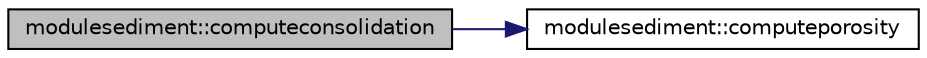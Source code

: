 digraph "modulesediment::computeconsolidation"
{
 // LATEX_PDF_SIZE
  edge [fontname="Helvetica",fontsize="10",labelfontname="Helvetica",labelfontsize="10"];
  node [fontname="Helvetica",fontsize="10",shape=record];
  rankdir="LR";
  Node1 [label="modulesediment::computeconsolidation",height=0.2,width=0.4,color="black", fillcolor="grey75", style="filled", fontcolor="black",tooltip=" "];
  Node1 -> Node2 [color="midnightblue",fontsize="10",style="solid",fontname="Helvetica"];
  Node2 [label="modulesediment::computeporosity",height=0.2,width=0.4,color="black", fillcolor="white", style="filled",URL="$namespacemodulesediment.html#a12a98e7d5cf87fedaf983b4eb24c1633",tooltip=" "];
}
